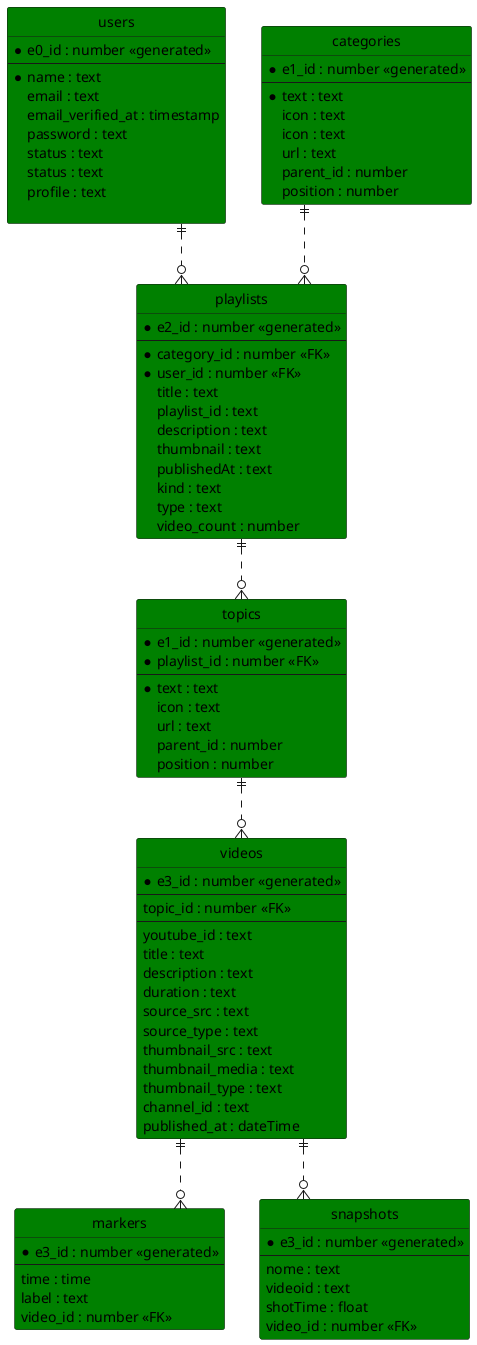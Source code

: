 @startuml Turbotuts

' hide the spot
hide circle

' avoid problems with angled crows feet
skinparam linetype ortho


entity "users"  as e_users #Green  {
  *e0_id : number <<generated>>
  --
  *name : text
  email : text
  email_verified_at : timestamp
  password : text
  status : text
  status : text
  profile : text

}

entity "categories" as e_categories  #Green {
  *e1_id : number <<generated>>
  --
  *text : text
  icon : text
  icon : text
  url : text
  parent_id : number
  position : number
}


entity "playlists" as e_playlists  #Green {
  *e2_id : number <<generated>>
  --
  *category_id : number <<FK>>
  *user_id : number <<FK>>
  title : text
  playlist_id : text
  description : text
  thumbnail : text
  publishedAt : text
  kind : text
  type : text
  video_count : number
}

entity "topics" as e_topics  #Green {
  *e1_id : number <<generated>>
  *playlist_id : number <<FK>>
  --
  *text : text
  icon : text
  url : text
  parent_id : number
  position : number
}

entity "videos" as e_videos  #Green {
  *e3_id : number <<generated>>
  --
  topic_id : number <<FK>>
  --
  youtube_id : text
  title : text
  description : text
  duration : text
  source_src : text
  source_type : text
  thumbnail_src : text
  thumbnail_media : text
  thumbnail_type : text
  channel_id : text
  published_at : dateTime
}

entity "markers" as e_markers  #Green {
  *e3_id : number <<generated>>
  --
  time : time
  label : text
  video_id : number <<FK>>
}
entity "snapshots" as e_snapshots  #Green {
  *e3_id : number <<generated>>
  --
  nome : text
  videoid : text
  shotTime : float
  video_id : number <<FK>>
}

e_users ||..o{ e_playlists
e_categories ||..o{ e_playlists
e_playlists ||..o{ e_topics
e_topics ||..o{ e_videos
e_videos ||..o{ e_markers
e_videos ||..o{ e_snapshots


@enduml
